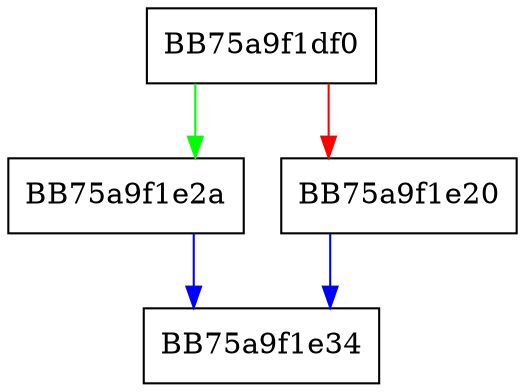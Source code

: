 digraph do_get_weekday {
  node [shape="box"];
  graph [splines=ortho];
  BB75a9f1df0 -> BB75a9f1e2a [color="green"];
  BB75a9f1df0 -> BB75a9f1e20 [color="red"];
  BB75a9f1e20 -> BB75a9f1e34 [color="blue"];
  BB75a9f1e2a -> BB75a9f1e34 [color="blue"];
}
